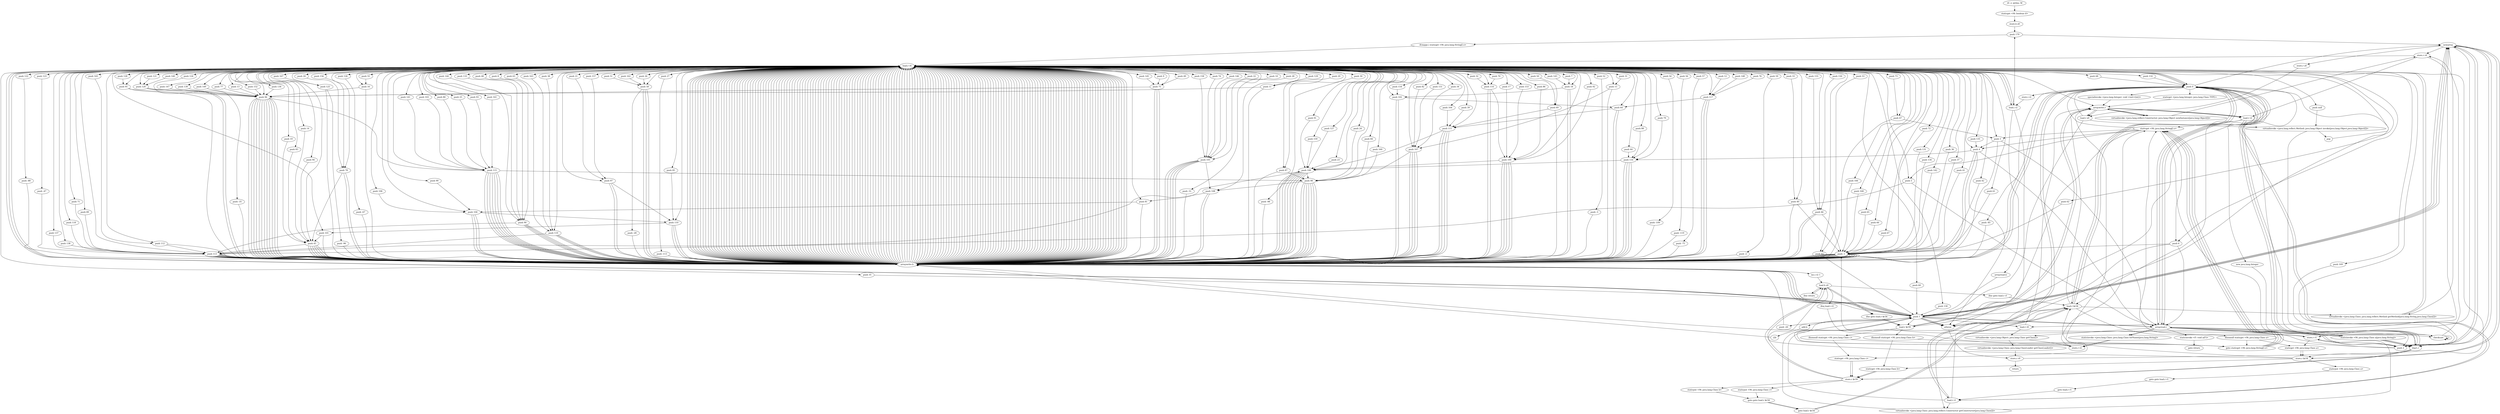 digraph "" {
    "r0 := @this: M"
    "staticget <M: boolean d>"
    "r0 := @this: M"->"staticget <M: boolean d>";
    "store.b z0"
    "staticget <M: boolean d>"->"store.b z0";
    "push 170"
    "store.b z0"->"push 170";
    "newarray"
    "push 170"->"newarray";
    "store.r r4"
    "newarray"->"store.r r4";
    "load.r r4"
    "store.r r4"->"load.r r4";
    "push 0"
    "load.r r4"->"push 0";
    "push -85"
    "push 0"->"push -85";
    "arraywrite.b"
    "push -85"->"arraywrite.b";
    "arraywrite.b"->"load.r r4";
    "push 1"
    "load.r r4"->"push 1";
    "push -20"
    "push 1"->"push -20";
    "push -20"->"arraywrite.b";
    "arraywrite.b"->"load.r r4";
    "push 2"
    "load.r r4"->"push 2";
    "push -1"
    "push 2"->"push -1";
    "push -1"->"arraywrite.b";
    "arraywrite.b"->"load.r r4";
    "push 3"
    "load.r r4"->"push 3";
    "push 4"
    "push 3"->"push 4";
    "push 4"->"arraywrite.b";
    "arraywrite.b"->"load.r r4";
    "load.r r4"->"push 4";
    "push 116"
    "push 4"->"push 116";
    "push 116"->"arraywrite.b";
    "arraywrite.b"->"load.r r4";
    "push 5"
    "load.r r4"->"push 5";
    "push 113"
    "push 5"->"push 113";
    "push 113"->"arraywrite.b";
    "arraywrite.b"->"load.r r4";
    "push 6"
    "load.r r4"->"push 6";
    "push 6"->"push -1";
    "push -1"->"arraywrite.b";
    "arraywrite.b"->"load.r r4";
    "push 7"
    "load.r r4"->"push 7";
    "push 18"
    "push 7"->"push 18";
    "push 18"->"arraywrite.b";
    "arraywrite.b"->"load.r r4";
    "push 8"
    "load.r r4"->"push 8";
    "push 90"
    "push 8"->"push 90";
    "push 90"->"arraywrite.b";
    "arraywrite.b"->"load.r r4";
    "push 9"
    "load.r r4"->"push 9";
    "push 75"
    "push 9"->"push 75";
    "push 75"->"arraywrite.b";
    "arraywrite.b"->"load.r r4";
    "push 10"
    "load.r r4"->"push 10";
    "push 105"
    "push 10"->"push 105";
    "push 105"->"arraywrite.b";
    "arraywrite.b"->"load.r r4";
    "push 11"
    "load.r r4"->"push 11";
    "push 96"
    "push 11"->"push 96";
    "push 96"->"arraywrite.b";
    "arraywrite.b"->"load.r r4";
    "push 12"
    "load.r r4"->"push 12";
    "push 117"
    "push 12"->"push 117";
    "push 117"->"arraywrite.b";
    "arraywrite.b"->"load.r r4";
    "push 13"
    "load.r r4"->"push 13";
    "push 13"->"push 96";
    "push 96"->"arraywrite.b";
    "arraywrite.b"->"load.r r4";
    "push 14"
    "load.r r4"->"push 14";
    "push 45"
    "push 14"->"push 45";
    "push 45"->"arraywrite.b";
    "arraywrite.b"->"load.r r4";
    "push 15"
    "load.r r4"->"push 15";
    "push 107"
    "push 15"->"push 107";
    "push 107"->"arraywrite.b";
    "arraywrite.b"->"load.r r4";
    "push 16"
    "load.r r4"->"push 16";
    "push 16"->"push 96";
    "push 96"->"arraywrite.b";
    "arraywrite.b"->"load.r r4";
    "push 17"
    "load.r r4"->"push 17";
    "push 109"
    "push 17"->"push 109";
    "push 109"->"arraywrite.b";
    "arraywrite.b"->"load.r r4";
    "load.r r4"->"push 18";
    "push 102"
    "push 18"->"push 102";
    "push 102"->"arraywrite.b";
    "arraywrite.b"->"load.r r4";
    "push 19"
    "load.r r4"->"push 19";
    "push 19"->"push 45";
    "push 45"->"arraywrite.b";
    "arraywrite.b"->"load.r r4";
    "push 20"
    "load.r r4"->"push 20";
    "push 78"
    "push 20"->"push 78";
    "push 78"->"arraywrite.b";
    "arraywrite.b"->"load.r r4";
    "push 21"
    "load.r r4"->"push 21";
    "push 97"
    "push 21"->"push 97";
    "push 97"->"arraywrite.b";
    "arraywrite.b"->"load.r r4";
    "push 22"
    "load.r r4"->"push 22";
    "push 22"->"push 105";
    "push 105"->"arraywrite.b";
    "arraywrite.b"->"load.r r4";
    "push 23"
    "load.r r4"->"push 23";
    "push 100"
    "push 23"->"push 100";
    "push 100"->"arraywrite.b";
    "arraywrite.b"->"load.r r4";
    "push 24"
    "load.r r4"->"push 24";
    "push 98"
    "push 24"->"push 98";
    "push 98"->"arraywrite.b";
    "arraywrite.b"->"load.r r4";
    "push 25"
    "load.r r4"->"push 25";
    "push 115"
    "push 25"->"push 115";
    "push 115"->"arraywrite.b";
    "arraywrite.b"->"load.r r4";
    "push 26"
    "load.r r4"->"push 26";
    "push 58"
    "push 26"->"push 58";
    "push 58"->"arraywrite.b";
    "arraywrite.b"->"load.r r4";
    "push 27"
    "load.r r4"->"push 27";
    "push -113"
    "push 27"->"push -113";
    "push -113"->"arraywrite.b";
    "arraywrite.b"->"load.r r4";
    "push 28"
    "load.r r4"->"push 28";
    "push -51"
    "push 28"->"push -51";
    "push -51"->"arraywrite.b";
    "arraywrite.b"->"load.r r4";
    "push 29"
    "load.r r4"->"push 29";
    "push 87"
    "push 29"->"push 87";
    "push 87"->"arraywrite.b";
    "arraywrite.b"->"load.r r4";
    "push 30"
    "load.r r4"->"push 30";
    "push -98"
    "push 30"->"push -98";
    "push -98"->"arraywrite.b";
    "arraywrite.b"->"load.r r4";
    "push 31"
    "load.r r4"->"push 31";
    "push 31"->"push 15";
    "push 15"->"arraywrite.b";
    "arraywrite.b"->"load.r r4";
    "push 32"
    "load.r r4"->"push 32";
    "push 114"
    "push 32"->"push 114";
    "push 114"->"arraywrite.b";
    "arraywrite.b"->"load.r r4";
    "push 33"
    "load.r r4"->"push 33";
    "push 40"
    "push 33"->"push 40";
    "push 40"->"arraywrite.b";
    "arraywrite.b"->"load.r r4";
    "push 34"
    "load.r r4"->"push 34";
    "push 34"->"push 107";
    "push 107"->"arraywrite.b";
    "arraywrite.b"->"load.r r4";
    "push 35"
    "load.r r4"->"push 35";
    "push 35"->"push 1";
    "push 1"->"arraywrite.b";
    "arraywrite.b"->"load.r r4";
    "push 36"
    "load.r r4"->"push 36";
    "push 36"->"push -1";
    "push -1"->"arraywrite.b";
    "arraywrite.b"->"load.r r4";
    "push 37"
    "load.r r4"->"push 37";
    "push 37"->"push -1";
    "push -1"->"arraywrite.b";
    "arraywrite.b"->"load.r r4";
    "push 38"
    "load.r r4"->"push 38";
    "push 119"
    "push 38"->"push 119";
    "push 119"->"arraywrite.b";
    "arraywrite.b"->"load.r r4";
    "push 39"
    "load.r r4"->"push 39";
    "push 111"
    "push 39"->"push 111";
    "push 111"->"arraywrite.b";
    "arraywrite.b"->"load.r r4";
    "load.r r4"->"push 40";
    "push 40"->"push -1";
    "push -1"->"arraywrite.b";
    "arraywrite.b"->"load.r r4";
    "push 41"
    "load.r r4"->"push 41";
    "push 41"->"push -1";
    "push -1"->"arraywrite.b";
    "arraywrite.b"->"load.r r4";
    "push 42"
    "load.r r4"->"push 42";
    "push 42"->"push -1";
    "push -1"->"arraywrite.b";
    "arraywrite.b"->"load.r r4";
    "push 43"
    "load.r r4"->"push 43";
    "push 43"->"push 1";
    "push 1"->"arraywrite.b";
    "arraywrite.b"->"load.r r4";
    "push 44"
    "load.r r4"->"push 44";
    "push 44"->"push 116";
    "push 116"->"arraywrite.b";
    "arraywrite.b"->"load.r r4";
    "load.r r4"->"push 45";
    "push 45"->"push 113";
    "push 113"->"arraywrite.b";
    "arraywrite.b"->"load.r r4";
    "push 46"
    "load.r r4"->"push 46";
    "push 46"->"push -1";
    "push -1"->"arraywrite.b";
    "arraywrite.b"->"load.r r4";
    "push 47"
    "load.r r4"->"push 47";
    "push 47"->"push 3";
    "push 3"->"arraywrite.b";
    "arraywrite.b"->"load.r r4";
    "push 48"
    "load.r r4"->"push 48";
    "push 48"->"push 90";
    "push 90"->"arraywrite.b";
    "arraywrite.b"->"load.r r4";
    "push 49"
    "load.r r4"->"push 49";
    "push 49"->"push 75";
    "push 75"->"arraywrite.b";
    "arraywrite.b"->"load.r r4";
    "push 50"
    "load.r r4"->"push 50";
    "push 69"
    "push 50"->"push 69";
    "push 69"->"arraywrite.b";
    "arraywrite.b"->"load.r r4";
    "push 51"
    "load.r r4"->"push 51";
    "push 51"->"push 58";
    "push 58"->"arraywrite.b";
    "arraywrite.b"->"load.r r4";
    "push 52"
    "load.r r4"->"push 52";
    "push -3"
    "push 52"->"push -3";
    "push -3"->"arraywrite.b";
    "arraywrite.b"->"load.r r4";
    "push 53"
    "load.r r4"->"push 53";
    "push 53"->"push 43";
    "push 43"->"arraywrite.b";
    "arraywrite.b"->"load.r r4";
    "push 54"
    "load.r r4"->"push 54";
    "push -109"
    "push 54"->"push -109";
    "push -109"->"arraywrite.b";
    "arraywrite.b"->"load.r r4";
    "push 55"
    "load.r r4"->"push 55";
    "push 55"->"push 16";
    "push 16"->"arraywrite.b";
    "arraywrite.b"->"load.r r4";
    "push 56"
    "load.r r4"->"push 56";
    "push -119"
    "push 56"->"push -119";
    "push -119"->"arraywrite.b";
    "arraywrite.b"->"load.r r4";
    "push 57"
    "load.r r4"->"push 57";
    "push -75"
    "push 57"->"push -75";
    "push -75"->"arraywrite.b";
    "arraywrite.b"->"load.r r4";
    "load.r r4"->"push 58";
    "push -28"
    "push 58"->"push -28";
    "push -28"->"arraywrite.b";
    "arraywrite.b"->"load.r r4";
    "push 59"
    "load.r r4"->"push 59";
    "push -2"
    "push 59"->"push -2";
    "push -2"->"arraywrite.b";
    "arraywrite.b"->"load.r r4";
    "push 60"
    "load.r r4"->"push 60";
    "push 60"->"push 1";
    "push 1"->"arraywrite.b";
    "arraywrite.b"->"load.r r4";
    "push 61"
    "load.r r4"->"push 61";
    "push 61"->"push -1";
    "push -1"->"arraywrite.b";
    "arraywrite.b"->"load.r r4";
    "push 62"
    "load.r r4"->"push 62";
    "push 62"->"push -1";
    "push -1"->"arraywrite.b";
    "arraywrite.b"->"load.r r4";
    "push 63"
    "load.r r4"->"push 63";
    "push 63"->"push 119";
    "push 119"->"arraywrite.b";
    "arraywrite.b"->"load.r r4";
    "push 64"
    "load.r r4"->"push 64";
    "push 64"->"push 111";
    "push 111"->"arraywrite.b";
    "arraywrite.b"->"load.r r4";
    "push 65"
    "load.r r4"->"push 65";
    "push 65"->"push -1";
    "push -1"->"arraywrite.b";
    "arraywrite.b"->"load.r r4";
    "push 66"
    "load.r r4"->"push 66";
    "push 66"->"push -1";
    "push -1"->"arraywrite.b";
    "arraywrite.b"->"load.r r4";
    "push 67"
    "load.r r4"->"push 67";
    "push 67"->"push -1";
    "push -1"->"arraywrite.b";
    "arraywrite.b"->"load.r r4";
    "push 68"
    "load.r r4"->"push 68";
    "push 68"->"push 0";
    "push 0"->"arraywrite.b";
    "arraywrite.b"->"load.r r4";
    "load.r r4"->"push 69";
    "push 69"->"push 111";
    "push 111"->"arraywrite.b";
    "arraywrite.b"->"load.r r4";
    "push 70"
    "load.r r4"->"push 70";
    "push 70"->"push 114";
    "push 114"->"arraywrite.b";
    "arraywrite.b"->"load.r r4";
    "push 71"
    "load.r r4"->"push 71";
    "push 71"->"push 113";
    "push 113"->"arraywrite.b";
    "arraywrite.b"->"load.r r4";
    "push 72"
    "load.r r4"->"push 72";
    "push 72"->"push -1";
    "push -1"->"arraywrite.b";
    "arraywrite.b"->"load.r r4";
    "push 73"
    "load.r r4"->"push 73";
    "push 73"->"push 47";
    "push 47"->"arraywrite.b";
    "arraywrite.b"->"load.r r4";
    "push 74"
    "load.r r4"->"push 74";
    "push 74"->"push 105";
    "push 105"->"arraywrite.b";
    "arraywrite.b"->"load.r r4";
    "load.r r4"->"push 75";
    "push 75"->"push 96";
    "push 96"->"arraywrite.b";
    "arraywrite.b"->"load.r r4";
    "push 76"
    "load.r r4"->"push 76";
    "push 76"->"push 117";
    "push 117"->"arraywrite.b";
    "arraywrite.b"->"load.r r4";
    "push 77"
    "load.r r4"->"push 77";
    "push 77"->"push 96";
    "push 96"->"arraywrite.b";
    "arraywrite.b"->"load.r r4";
    "load.r r4"->"push 78";
    "push 78"->"push 45";
    "push 45"->"arraywrite.b";
    "arraywrite.b"->"load.r r4";
    "push 79"
    "load.r r4"->"push 79";
    "push 79"->"push 116";
    "push 116"->"arraywrite.b";
    "arraywrite.b"->"load.r r4";
    "push 80"
    "load.r r4"->"push 80";
    "push 80"->"push 115";
    "push 115"->"arraywrite.b";
    "arraywrite.b"->"load.r r4";
    "push 81"
    "load.r r4"->"push 81";
    "push 104"
    "push 81"->"push 104";
    "push 104"->"arraywrite.b";
    "arraywrite.b"->"load.r r4";
    "push 82"
    "load.r r4"->"push 82";
    "push 82"->"push 107";
    "push 107"->"arraywrite.b";
    "arraywrite.b"->"load.r r4";
    "push 83"
    "load.r r4"->"push 83";
    "push 83"->"push 45";
    "push 45"->"arraywrite.b";
    "arraywrite.b"->"load.r r4";
    "push 84"
    "load.r r4"->"push 84";
    "push 84"->"push 98";
    "push 98"->"arraywrite.b";
    "arraywrite.b"->"load.r r4";
    "push 85"
    "load.r r4"->"push 85";
    "push 110"
    "push 85"->"push 110";
    "push 110"->"arraywrite.b";
    "arraywrite.b"->"load.r r4";
    "push 86"
    "load.r r4"->"push 86";
    "push 86"->"push 109";
    "push 109"->"arraywrite.b";
    "arraywrite.b"->"load.r r4";
    "load.r r4"->"push 87";
    "push 87"->"push 98";
    "push 98"->"arraywrite.b";
    "arraywrite.b"->"load.r r4";
    "push 88"
    "load.r r4"->"push 88";
    "push 88"->"push 116";
    "push 116"->"arraywrite.b";
    "arraywrite.b"->"load.r r4";
    "push 89"
    "load.r r4"->"push 89";
    "push 89"->"push 113";
    "push 113"->"arraywrite.b";
    "arraywrite.b"->"load.r r4";
    "load.r r4"->"push 90";
    "push 90"->"push 113";
    "push 113"->"arraywrite.b";
    "arraywrite.b"->"load.r r4";
    "push 91"
    "load.r r4"->"push 91";
    "push 91"->"push 100";
    "push 100"->"arraywrite.b";
    "arraywrite.b"->"load.r r4";
    "push 92"
    "load.r r4"->"push 92";
    "push 92"->"push 109";
    "push 109"->"arraywrite.b";
    "arraywrite.b"->"load.r r4";
    "push 93"
    "load.r r4"->"push 93";
    "push 93"->"push 115";
    "push 115"->"arraywrite.b";
    "arraywrite.b"->"load.r r4";
    "push 94"
    "load.r r4"->"push 94";
    "push 94"->"push 45";
    "push 45"->"arraywrite.b";
    "arraywrite.b"->"load.r r4";
    "push 95"
    "load.r r4"->"push 95";
    "push 95"->"push 96";
    "push 96"->"arraywrite.b";
    "arraywrite.b"->"load.r r4";
    "load.r r4"->"push 96";
    "push 96"->"push 115";
    "push 115"->"arraywrite.b";
    "arraywrite.b"->"load.r r4";
    "load.r r4"->"push 97";
    "push 97"->"push 110";
    "push 110"->"arraywrite.b";
    "arraywrite.b"->"load.r r4";
    "load.r r4"->"push 98";
    "push 108"
    "push 98"->"push 108";
    "push 108"->"arraywrite.b";
    "arraywrite.b"->"load.r r4";
    "push 99"
    "load.r r4"->"push 99";
    "push 99"->"push 104";
    "push 104"->"arraywrite.b";
    "arraywrite.b"->"load.r r4";
    "load.r r4"->"push 100";
    "push 100"->"push 98";
    "push 98"->"arraywrite.b";
    "arraywrite.b"->"load.r r4";
    "push 101"
    "load.r r4"->"push 101";
    "push 101"->"push 45";
    "push 45"->"arraywrite.b";
    "arraywrite.b"->"load.r r4";
    "load.r r4"->"push 102";
    "push 102"->"push 64";
    "push 64"->"arraywrite.b";
    "arraywrite.b"->"load.r r4";
    "push 103"
    "load.r r4"->"push 103";
    "push 103"->"push 115";
    "push 115"->"arraywrite.b";
    "arraywrite.b"->"load.r r4";
    "load.r r4"->"push 104";
    "push 104"->"push 110";
    "push 110"->"arraywrite.b";
    "arraywrite.b"->"load.r r4";
    "load.r r4"->"push 105";
    "push 105"->"push 108";
    "push 108"->"arraywrite.b";
    "arraywrite.b"->"load.r r4";
    "push 106"
    "load.r r4"->"push 106";
    "push 106"->"push 104";
    "push 104"->"arraywrite.b";
    "arraywrite.b"->"load.r r4";
    "load.r r4"->"push 107";
    "push 107"->"push 98";
    "push 98"->"arraywrite.b";
    "arraywrite.b"->"load.r r4";
    "load.r r4"->"push 108";
    "push 108"->"push 81";
    "push 81"->"arraywrite.b";
    "arraywrite.b"->"load.r r4";
    "load.r r4"->"push 109";
    "push 109"->"push 100";
    "push 100"->"arraywrite.b";
    "arraywrite.b"->"load.r r4";
    "load.r r4"->"push 110";
    "push 110"->"push 101";
    "push 101"->"arraywrite.b";
    "arraywrite.b"->"load.r r4";
    "load.r r4"->"push 111";
    "push 111"->"push 100";
    "push 100"->"arraywrite.b";
    "arraywrite.b"->"load.r r4";
    "push 112"
    "load.r r4"->"push 112";
    "push 112"->"push 113";
    "push 113"->"arraywrite.b";
    "arraywrite.b"->"load.r r4";
    "load.r r4"->"push 113";
    "push 113"->"push 100";
    "push 100"->"arraywrite.b";
    "arraywrite.b"->"load.r r4";
    "load.r r4"->"push 114";
    "push 114"->"push 109";
    "push 109"->"arraywrite.b";
    "arraywrite.b"->"load.r r4";
    "load.r r4"->"push 115";
    "push 115"->"push 98";
    "push 98"->"arraywrite.b";
    "arraywrite.b"->"load.r r4";
    "load.r r4"->"push 116";
    "push 116"->"push 100";
    "push 100"->"arraywrite.b";
    "arraywrite.b"->"load.r r4";
    "load.r r4"->"push 117";
    "push 117"->"push 64";
    "push 64"->"arraywrite.b";
    "arraywrite.b"->"load.r r4";
    "push 118"
    "load.r r4"->"push 118";
    "push 118"->"push 113";
    "push 113"->"arraywrite.b";
    "arraywrite.b"->"load.r r4";
    "load.r r4"->"push 119";
    "push 119"->"push 113";
    "push 113"->"arraywrite.b";
    "arraywrite.b"->"load.r r4";
    "push 120"
    "load.r r4"->"push 120";
    "push 120"->"push 96";
    "push 96"->"arraywrite.b";
    "arraywrite.b"->"load.r r4";
    "push 121"
    "load.r r4"->"push 121";
    "push 121"->"push 120";
    "push 120"->"arraywrite.b";
    "arraywrite.b"->"load.r r4";
    "push 122"
    "load.r r4"->"push 122";
    "push -88"
    "push 122"->"push -88";
    "push -88"->"arraywrite.b";
    "arraywrite.b"->"load.r r4";
    "push 123"
    "load.r r4"->"push 123";
    "push -47"
    "push 123"->"push -47";
    "push -47"->"arraywrite.b";
    "arraywrite.b"->"load.r r4";
    "push 124"
    "load.r r4"->"push 124";
    "push -35"
    "push 124"->"push -35";
    "push -35"->"arraywrite.b";
    "arraywrite.b"->"load.r r4";
    "push 125"
    "load.r r4"->"push 125";
    "push -96"
    "push 125"->"push -96";
    "push -96"->"arraywrite.b";
    "arraywrite.b"->"load.r r4";
    "push 126"
    "load.r r4"->"push 126";
    "push -67"
    "push 126"->"push -67";
    "push -67"->"arraywrite.b";
    "arraywrite.b"->"load.r r4";
    "push 127"
    "load.r r4"->"push 127";
    "push 127"->"push 100";
    "push 100"->"arraywrite.b";
    "arraywrite.b"->"load.r r4";
    "push 128"
    "load.r r4"->"push 128";
    "push 128"->"push 95";
    "push 95"->"arraywrite.b";
    "arraywrite.b"->"load.r r4";
    "push 129"
    "load.r r4"->"push 129";
    "push 129"->"push 11";
    "push 11"->"arraywrite.b";
    "arraywrite.b"->"load.r r4";
    "push 130"
    "load.r r4"->"push 130";
    "push 130"->"push 1";
    "push 1"->"arraywrite.b";
    "arraywrite.b"->"load.r r4";
    "push 131"
    "load.r r4"->"push 131";
    "push 131"->"push -1";
    "push -1"->"arraywrite.b";
    "arraywrite.b"->"load.r r4";
    "push 132"
    "load.r r4"->"push 132";
    "push 132"->"push 0";
    "push 0"->"arraywrite.b";
    "arraywrite.b"->"load.r r4";
    "push 133"
    "load.r r4"->"push 133";
    "push 133"->"push 90";
    "push 90"->"arraywrite.b";
    "arraywrite.b"->"load.r r4";
    "push 134"
    "load.r r4"->"push 134";
    "push 134"->"push -1";
    "push -1"->"arraywrite.b";
    "arraywrite.b"->"load.r r4";
    "push 135"
    "load.r r4"->"push 135";
    "push 135"->"push 4";
    "push 4"->"arraywrite.b";
    "arraywrite.b"->"load.r r4";
    "push 136"
    "load.r r4"->"push 136";
    "push 136"->"push 96";
    "push 96"->"arraywrite.b";
    "arraywrite.b"->"load.r r4";
    "push 137"
    "load.r r4"->"push 137";
    "push 137"->"push 113";
    "push 113"->"arraywrite.b";
    "arraywrite.b"->"load.r r4";
    "push 138"
    "load.r r4"->"push 138";
    "push 138"->"push 113";
    "push 113"->"arraywrite.b";
    "arraywrite.b"->"load.r r4";
    "push 139"
    "load.r r4"->"push 139";
    "push 139"->"push 96";
    "push 96"->"arraywrite.b";
    "arraywrite.b"->"load.r r4";
    "push 140"
    "load.r r4"->"push 140";
    "push 140"->"push 120";
    "push 120"->"arraywrite.b";
    "arraywrite.b"->"load.r r4";
    "push 141"
    "load.r r4"->"push 141";
    "push 141"->"push 115";
    "push 115"->"arraywrite.b";
    "arraywrite.b"->"load.r r4";
    "push 142"
    "load.r r4"->"push 142";
    "push 142"->"push -1";
    "push -1"->"arraywrite.b";
    "arraywrite.b"->"load.r r4";
    "push 143"
    "load.r r4"->"push 143";
    "push 143"->"push 18";
    "push 18"->"arraywrite.b";
    "arraywrite.b"->"load.r r4";
    "push 144"
    "load.r r4"->"push 144";
    "push 144"->"push 90";
    "push 90"->"arraywrite.b";
    "arraywrite.b"->"load.r r4";
    "push 145"
    "load.r r4"->"push 145";
    "push 145"->"push 75";
    "push 75"->"arraywrite.b";
    "arraywrite.b"->"load.r r4";
    "push 146"
    "load.r r4"->"push 146";
    "push 146"->"push 105";
    "push 105"->"arraywrite.b";
    "arraywrite.b"->"load.r r4";
    "push 147"
    "load.r r4"->"push 147";
    "push 147"->"push 96";
    "push 96"->"arraywrite.b";
    "arraywrite.b"->"load.r r4";
    "push 148"
    "load.r r4"->"push 148";
    "push 148"->"push 117";
    "push 117"->"arraywrite.b";
    "arraywrite.b"->"load.r r4";
    "push 149"
    "load.r r4"->"push 149";
    "push 149"->"push 96";
    "push 96"->"arraywrite.b";
    "arraywrite.b"->"load.r r4";
    "push 150"
    "load.r r4"->"push 150";
    "push 150"->"push 46";
    "push 46"->"arraywrite.b";
    "arraywrite.b"->"load.r r4";
    "push 151"
    "load.r r4"->"push 151";
    "push 151"->"push 107";
    "push 107"->"arraywrite.b";
    "arraywrite.b"->"load.r r4";
    "push 152"
    "load.r r4"->"push 152";
    "push 152"->"push 96";
    "push 96"->"arraywrite.b";
    "arraywrite.b"->"load.r r4";
    "push 153"
    "load.r r4"->"push 153";
    "push 153"->"push 109";
    "push 109"->"arraywrite.b";
    "arraywrite.b"->"load.r r4";
    "push 154"
    "load.r r4"->"push 154";
    "push 154"->"push 102";
    "push 102"->"arraywrite.b";
    "arraywrite.b"->"load.r r4";
    "push 155"
    "load.r r4"->"push 155";
    "push 155"->"push 46";
    "push 46"->"arraywrite.b";
    "arraywrite.b"->"load.r r4";
    "push 156"
    "load.r r4"->"push 156";
    "push 156"->"push 78";
    "push 78"->"arraywrite.b";
    "arraywrite.b"->"load.r r4";
    "push 157"
    "load.r r4"->"push 157";
    "push 157"->"push 97";
    "push 97"->"arraywrite.b";
    "arraywrite.b"->"load.r r4";
    "push 158"
    "load.r r4"->"push 158";
    "push 158"->"push 105";
    "push 105"->"arraywrite.b";
    "arraywrite.b"->"load.r r4";
    "push 159"
    "load.r r4"->"push 159";
    "push 159"->"push 100";
    "push 100"->"arraywrite.b";
    "arraywrite.b"->"load.r r4";
    "push 160"
    "load.r r4"->"push 160";
    "push 160"->"push 98";
    "push 98"->"arraywrite.b";
    "arraywrite.b"->"load.r r4";
    "push 161"
    "load.r r4"->"push 161";
    "push 161"->"push 115";
    "push 115"->"arraywrite.b";
    "arraywrite.b"->"load.r r4";
    "push 162"
    "load.r r4"->"push 162";
    "push 162"->"push 58";
    "push 58"->"arraywrite.b";
    "arraywrite.b"->"load.r r4";
    "push 163"
    "load.r r4"->"push 163";
    "push 163"->"push 119";
    "push 119"->"arraywrite.b";
    "arraywrite.b"->"load.r r4";
    "push 164"
    "load.r r4"->"push 164";
    "push 164"->"push 111";
    "push 111"->"arraywrite.b";
    "arraywrite.b"->"load.r r4";
    "push 165"
    "load.r r4"->"push 165";
    "push 165"->"push 112";
    "push 112"->"arraywrite.b";
    "arraywrite.b"->"load.r r4";
    "push 166"
    "load.r r4"->"push 166";
    "push 166"->"push -1";
    "push -1"->"arraywrite.b";
    "arraywrite.b"->"load.r r4";
    "push 167"
    "load.r r4"->"push 167";
    "push 167"->"push 125";
    "push 125"->"arraywrite.b";
    "arraywrite.b"->"load.r r4";
    "push 168"
    "load.r r4"->"push 168";
    "push 168"->"push -1";
    "push -1"->"arraywrite.b";
    "arraywrite.b"->"load.r r4";
    "push 169"
    "load.r r4"->"push 169";
    "push 169"->"push 2";
    "push 2"->"arraywrite.b";
    "arraywrite.b"->"push 0";
    "store.i r2"
    "push 0"->"store.i r2";
    "load.i r2"
    "store.i r2"->"load.i r2";
    "load.i r2"->"push 170";
    "ifcmpge.i staticget <M: java.lang.String[] z>"
    "push 170"->"ifcmpge.i staticget <M: java.lang.String[] z>";
    "ifcmpge.i staticget <M: java.lang.String[] z>"->"load.r r4";
    "load.r r4"->"load.i r2";
    "load.i r2"->"load.r r4";
    "load.r r4"->"load.i r2";
    "athrow"
    "load.i r2"->"athrow";
    "store.r r0"
    "athrow"->"store.r r0";
    "return"
    "store.r r0"->"return";
    "arrayread.b"
    "load.i r2"->"arrayread.b";
    "arrayread.b"->"push 1";
    "add.b"
    "push 1"->"add.b";
    "i2b"
    "add.b"->"i2b";
    "i2b"->"arraywrite.b";
    "inc.i r2 1"
    "arraywrite.b"->"inc.i r2 1";
    "load.b z0"
    "inc.i r2 1"->"load.b z0";
    "ifne return"
    "load.b z0"->"ifne return";
    "ifne return"->"load.b z0";
    "ifeq load.i r2"
    "load.b z0"->"ifeq load.i r2";
    "goto staticget <M: java.lang.String[] z>"
    "ifeq load.i r2"->"goto staticget <M: java.lang.String[] z>";
    "staticget <M: java.lang.String[] z>"
    "goto staticget <M: java.lang.String[] z>"->"staticget <M: java.lang.String[] z>";
    "staticget <M: java.lang.String[] z>"->"push 2";
    "arrayread.r"
    "push 2"->"arrayread.r";
    "staticinvoke <java.lang.Class: java.lang.Class forName(java.lang.String)>"
    "arrayread.r"->"staticinvoke <java.lang.Class: java.lang.Class forName(java.lang.String)>";
    "store.r r2"
    "staticinvoke <java.lang.Class: java.lang.Class forName(java.lang.String)>"->"store.r r2";
    "store.r r2"->"push 1";
    "push 1"->"athrow";
    "push 1"->"newarray";
    "store.r r1"
    "newarray"->"store.r r1";
    "staticget <M: java.lang.Class a>"
    "store.r r1"->"staticget <M: java.lang.Class a>";
    "store.r $r34"
    "staticget <M: java.lang.Class a>"->"store.r $r34";
    "store.r $r34"->"load.b z0";
    "ifne goto load.r r1"
    "load.b z0"->"ifne goto load.r r1";
    "load.r $r34"
    "ifne goto load.r r1"->"load.r $r34";
    "ifnonnull staticget <M: java.lang.Class a>"
    "load.r $r34"->"ifnonnull staticget <M: java.lang.Class a>";
    "ifnonnull staticget <M: java.lang.Class a>"->"goto staticget <M: java.lang.String[] z>";
    "goto staticget <M: java.lang.String[] z>"->"staticget <M: java.lang.String[] z>";
    "staticget <M: java.lang.String[] z>"->"push 4";
    "push 4"->"athrow";
    "push 4"->"arrayread.r";
    "staticinvoke <M: java.lang.Class a(java.lang.String)>"
    "arrayread.r"->"staticinvoke <M: java.lang.Class a(java.lang.String)>";
    "dup1.r"
    "staticinvoke <M: java.lang.Class a(java.lang.String)>"->"dup1.r";
    "dup1.r"->"store.r $r34";
    "staticput <M: java.lang.Class a>"
    "store.r $r34"->"staticput <M: java.lang.Class a>";
    "goto goto load.r r1"
    "staticput <M: java.lang.Class a>"->"goto goto load.r r1";
    "goto load.r r1"
    "goto goto load.r r1"->"goto load.r r1";
    "load.r r1"
    "goto load.r r1"->"load.r r1";
    "load.r r1"->"push 0";
    "push 0"->"load.r $r34";
    "arraywrite.r"
    "load.r $r34"->"arraywrite.r";
    "load.r r2"
    "arraywrite.r"->"load.r r2";
    "load.r r2"->"load.r r1";
    "virtualinvoke <java.lang.Class: java.lang.reflect.Constructor getConstructor(java.lang.Class[])>"
    "load.r r1"->"virtualinvoke <java.lang.Class: java.lang.reflect.Constructor getConstructor(java.lang.Class[])>";
    "virtualinvoke <java.lang.Class: java.lang.reflect.Constructor getConstructor(java.lang.Class[])>"->"store.r r1";
    "store.r r1"->"staticget <M: java.lang.String[] z>";
    "staticget <M: java.lang.String[] z>"->"push 1";
    "push 1"->"arrayread.r";
    "arrayread.r"->"staticinvoke <java.lang.Class: java.lang.Class forName(java.lang.String)>";
    "staticinvoke <java.lang.Class: java.lang.Class forName(java.lang.String)>"->"store.r r2";
    "store.r r2"->"push 1";
    "push 1"->"athrow";
    "push 1"->"newarray";
    "newarray"->"store.r $r34";
    "staticget <M: java.lang.Class b>"
    "store.r $r34"->"staticget <M: java.lang.Class b>";
    "store.r $r39"
    "staticget <M: java.lang.Class b>"->"store.r $r39";
    "store.r $r39"->"load.b z0";
    "ifne goto load.r $r34"
    "load.b z0"->"ifne goto load.r $r34";
    "load.r $r39"
    "ifne goto load.r $r34"->"load.r $r39";
    "ifnonnull staticget <M: java.lang.Class b>"
    "load.r $r39"->"ifnonnull staticget <M: java.lang.Class b>";
    "ifnonnull staticget <M: java.lang.Class b>"->"goto staticget <M: java.lang.String[] z>";
    "goto staticget <M: java.lang.String[] z>"->"staticget <M: java.lang.String[] z>";
    "staticget <M: java.lang.String[] z>"->"push 6";
    "push 6"->"athrow";
    "push 6"->"arrayread.r";
    "arrayread.r"->"staticinvoke <M: java.lang.Class a(java.lang.String)>";
    "staticinvoke <M: java.lang.Class a(java.lang.String)>"->"dup1.r";
    "dup1.r"->"store.r $r39";
    "staticput <M: java.lang.Class b>"
    "store.r $r39"->"staticput <M: java.lang.Class b>";
    "goto goto load.r $r34"
    "staticput <M: java.lang.Class b>"->"goto goto load.r $r34";
    "goto load.r $r34"
    "goto goto load.r $r34"->"goto load.r $r34";
    "goto load.r $r34"->"load.r $r34";
    "load.r $r34"->"push 0";
    "push 0"->"load.r $r39";
    "load.r $r39"->"arraywrite.r";
    "arraywrite.r"->"load.r r2";
    "load.r r2"->"load.r $r34";
    "load.r $r34"->"virtualinvoke <java.lang.Class: java.lang.reflect.Constructor getConstructor(java.lang.Class[])>";
    "virtualinvoke <java.lang.Class: java.lang.reflect.Constructor getConstructor(java.lang.Class[])>"->"push 1";
    "push 1"->"newarray";
    "newarray"->"dup1.r";
    "dup1.r"->"push 0";
    "push 0"->"load.r r1";
    "load.r r1"->"push 1";
    "push 1"->"newarray";
    "newarray"->"dup1.r";
    "dup1.r"->"push 0";
    "push 0"->"load.r r4";
    "load.r r4"->"arraywrite.r";
    "virtualinvoke <java.lang.reflect.Constructor: java.lang.Object newInstance(java.lang.Object[])>"
    "arraywrite.r"->"virtualinvoke <java.lang.reflect.Constructor: java.lang.Object newInstance(java.lang.Object[])>";
    "virtualinvoke <java.lang.reflect.Constructor: java.lang.Object newInstance(java.lang.Object[])>"->"arraywrite.r";
    "arraywrite.r"->"virtualinvoke <java.lang.reflect.Constructor: java.lang.Object newInstance(java.lang.Object[])>";
    "virtualinvoke <java.lang.reflect.Constructor: java.lang.Object newInstance(java.lang.Object[])>"->"store.r r4";
    "store.r r4"->"load.r r2";
    "load.r r2"->"staticget <M: java.lang.String[] z>";
    "staticget <M: java.lang.String[] z>"->"push 3";
    "push 3"->"arrayread.r";
    "arrayread.r"->"push 0";
    "push 0"->"newarray";
    "virtualinvoke <java.lang.Class: java.lang.reflect.Method getMethod(java.lang.String,java.lang.Class[])>"
    "newarray"->"virtualinvoke <java.lang.Class: java.lang.reflect.Method getMethod(java.lang.String,java.lang.Class[])>";
    "virtualinvoke <java.lang.Class: java.lang.reflect.Method getMethod(java.lang.String,java.lang.Class[])>"->"load.r r4";
    "push null"
    "load.r r4"->"push null";
    "virtualinvoke <java.lang.reflect.Method: java.lang.Object invoke(java.lang.Object,java.lang.Object[])>"
    "push null"->"virtualinvoke <java.lang.reflect.Method: java.lang.Object invoke(java.lang.Object,java.lang.Object[])>";
    "checkcast"
    "virtualinvoke <java.lang.reflect.Method: java.lang.Object invoke(java.lang.Object,java.lang.Object[])>"->"checkcast";
    "checkcast"->"checkcast";
    "checkcast"->"store.r r4";
    "load.r r0"
    "store.r r4"->"load.r r0";
    "virtualinvoke <java.lang.Object: java.lang.Class getClass()>"
    "load.r r0"->"virtualinvoke <java.lang.Object: java.lang.Class getClass()>";
    "virtualinvoke <java.lang.Class: java.lang.ClassLoader getClassLoader()>"
    "virtualinvoke <java.lang.Object: java.lang.Class getClass()>"->"virtualinvoke <java.lang.Class: java.lang.ClassLoader getClassLoader()>";
    "virtualinvoke <java.lang.Class: java.lang.ClassLoader getClassLoader()>"->"store.r r0";
    "store.r r0"->"load.r r4";
    "load.r r4"->"push 1";
    "push 1"->"athrow";
    "push 1"->"arrayread.r";
    "arrayread.r"->"virtualinvoke <java.lang.Object: java.lang.Class getClass()>";
    "virtualinvoke <java.lang.Object: java.lang.Class getClass()>"->"store.r r2";
    "store.r r2"->"staticget <M: java.lang.String[] z>";
    "staticget <M: java.lang.String[] z>"->"push 5";
    "push 5"->"arrayread.r";
    "arrayread.r"->"store.r r1";
    "store.r r1"->"push 2";
    "push 2"->"newarray";
    "newarray"->"store.r $r34";
    "store.r $r34"->"load.r $r34";
    "load.r $r34"->"push 0";
    "staticget <java.lang.Integer: java.lang.Class TYPE>"
    "push 0"->"staticget <java.lang.Integer: java.lang.Class TYPE>";
    "staticget <java.lang.Integer: java.lang.Class TYPE>"->"arraywrite.r";
    "staticget <M: java.lang.Class c>"
    "arraywrite.r"->"staticget <M: java.lang.Class c>";
    "staticget <M: java.lang.Class c>"->"store.r $r39";
    "store.r $r39"->"load.b z0";
    "load.b z0"->"ifne goto load.r $r34";
    "ifne goto load.r $r34"->"load.r $r39";
    "ifnonnull staticget <M: java.lang.Class c>"
    "load.r $r39"->"ifnonnull staticget <M: java.lang.Class c>";
    "ifnonnull staticget <M: java.lang.Class c>"->"goto staticget <M: java.lang.String[] z>";
    "goto staticget <M: java.lang.String[] z>"->"staticget <M: java.lang.String[] z>";
    "staticget <M: java.lang.String[] z>"->"push 0";
    "push 0"->"athrow";
    "push 0"->"arrayread.r";
    "arrayread.r"->"staticinvoke <M: java.lang.Class a(java.lang.String)>";
    "staticinvoke <M: java.lang.Class a(java.lang.String)>"->"dup1.r";
    "dup1.r"->"store.r $r39";
    "staticput <M: java.lang.Class c>"
    "store.r $r39"->"staticput <M: java.lang.Class c>";
    "staticput <M: java.lang.Class c>"->"goto goto load.r $r34";
    "goto goto load.r $r34"->"goto load.r $r34";
    "goto load.r $r34"->"load.r $r34";
    "load.r $r34"->"push 1";
    "push 1"->"load.r $r39";
    "load.r $r39"->"arraywrite.r";
    "arraywrite.r"->"load.r r2";
    "load.r r2"->"load.r r1";
    "load.r r1"->"load.r $r34";
    "load.r $r34"->"virtualinvoke <java.lang.Class: java.lang.reflect.Method getMethod(java.lang.String,java.lang.Class[])>";
    "virtualinvoke <java.lang.Class: java.lang.reflect.Method getMethod(java.lang.String,java.lang.Class[])>"->"load.r r4";
    "load.r r4"->"push 1";
    "push 1"->"arrayread.r";
    "arrayread.r"->"push 2";
    "push 2"->"newarray";
    "store.r z0"
    "newarray"->"store.r z0";
    "load.r z0"
    "store.r z0"->"load.r z0";
    "load.r z0"->"push 0";
    "new java.lang.Integer"
    "push 0"->"new java.lang.Integer";
    "new java.lang.Integer"->"dup1.r";
    "dup1.r"->"push 0";
    "specialinvoke <java.lang.Integer: void <init>(int)>"
    "push 0"->"specialinvoke <java.lang.Integer: void <init>(int)>";
    "specialinvoke <java.lang.Integer: void <init>(int)>"->"arraywrite.r";
    "arraywrite.r"->"load.r z0";
    "load.r z0"->"push 1";
    "push 1"->"load.r r0";
    "load.r r0"->"arraywrite.r";
    "arraywrite.r"->"load.r z0";
    "load.r z0"->"virtualinvoke <java.lang.reflect.Method: java.lang.Object invoke(java.lang.Object,java.lang.Object[])>";
    "pop"
    "virtualinvoke <java.lang.reflect.Method: java.lang.Object invoke(java.lang.Object,java.lang.Object[])>"->"pop";
    "pop"->"load.r r4";
    "load.r r4"->"push 0";
    "push 0"->"arrayread.r";
    "arrayread.r"->"checkcast";
    "checkcast"->"checkcast";
    "checkcast"->"push 0";
    "push 0"->"arrayread.r";
    "staticinvoke <F: void a(F)>"
    "arrayread.r"->"staticinvoke <F: void a(F)>";
    "goto return"
    "staticinvoke <F: void a(F)>"->"goto return";
    "ifnonnull staticget <M: java.lang.Class c>"->"staticget <M: java.lang.Class c>";
    "staticget <M: java.lang.Class c>"->"store.r $r39";
    "ifnonnull staticget <M: java.lang.Class b>"->"staticget <M: java.lang.Class b>";
    "staticget <M: java.lang.Class b>"->"store.r $r39";
    "ifnonnull staticget <M: java.lang.Class a>"->"staticget <M: java.lang.Class a>";
    "staticget <M: java.lang.Class a>"->"store.r $r34";
}
